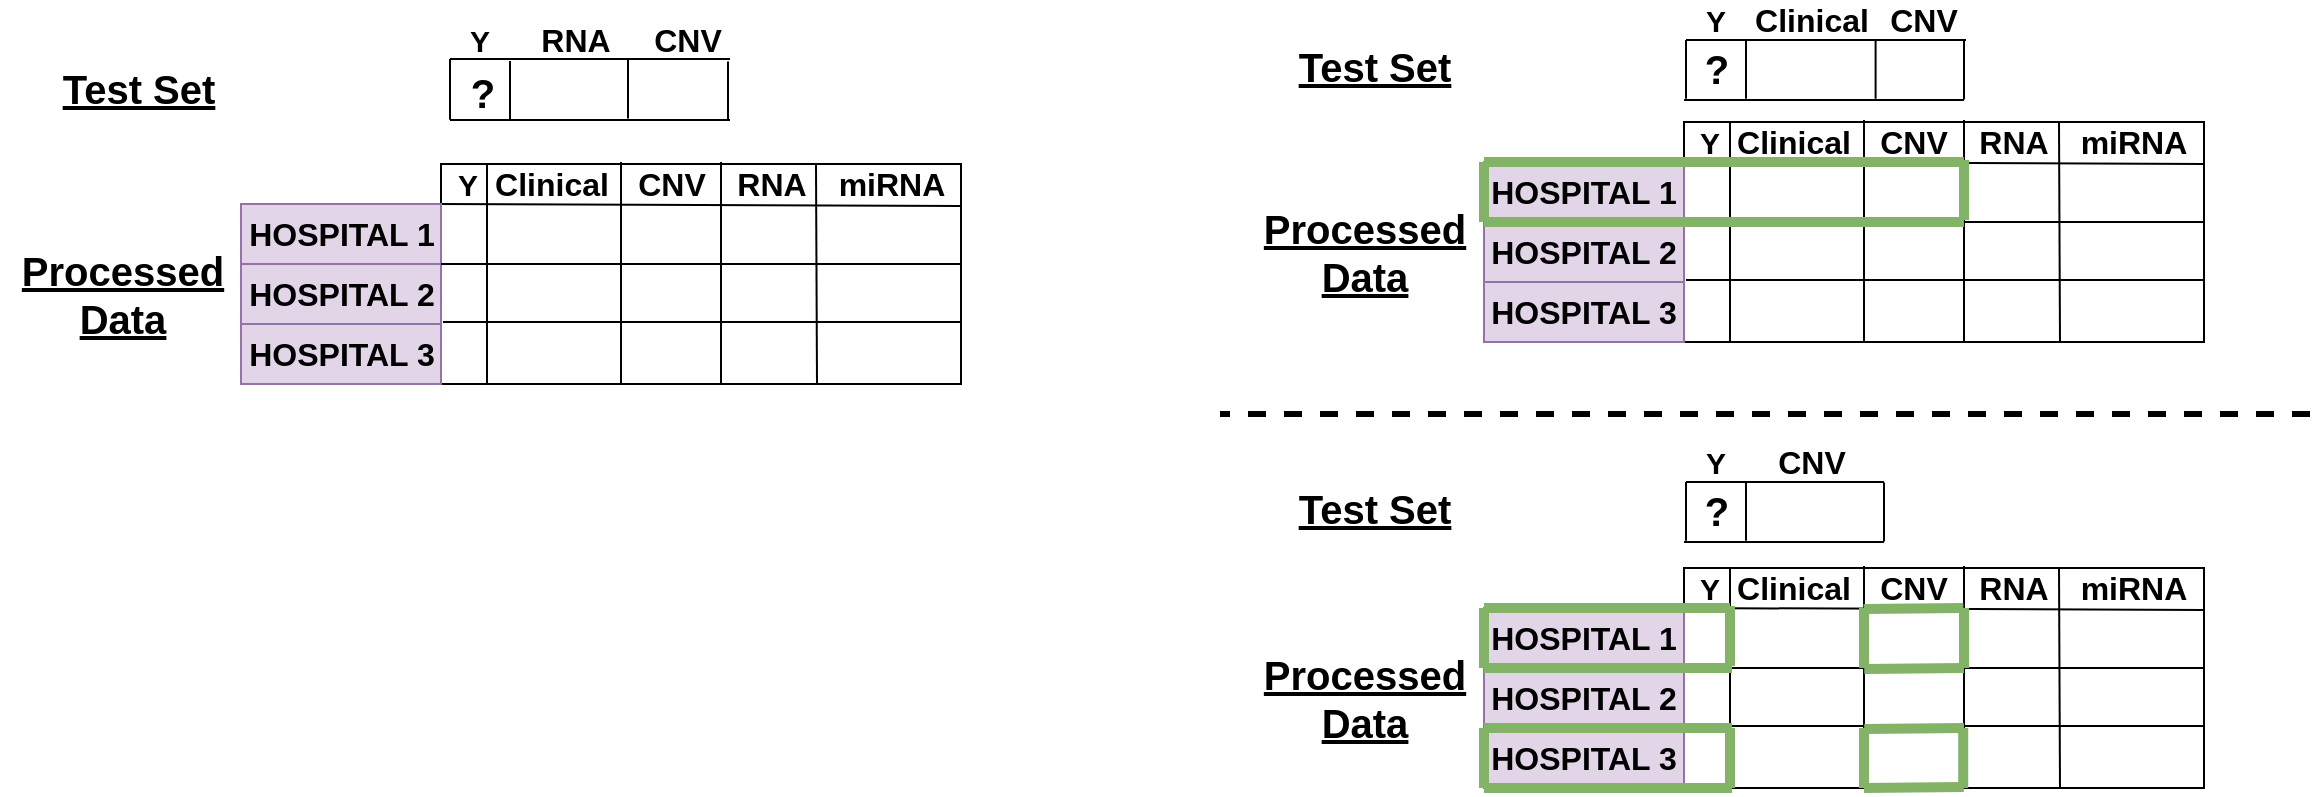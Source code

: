 <mxfile version="12.9.14" type="device"><diagram id="srIvmFoz9NXh2Hf5LhJt" name="Page-1"><mxGraphModel dx="2460" dy="1162" grid="0" gridSize="10" guides="1" tooltips="1" connect="1" arrows="1" fold="1" page="0" pageScale="1" pageWidth="827" pageHeight="1169" math="0" shadow="0"><root><mxCell id="0"/><mxCell id="1" parent="0"/><mxCell id="NWik_2f0uQdhTor8QOBS-2" value="&lt;font&gt;&lt;font style=&quot;font-size: 20px&quot;&gt;&lt;b&gt;&lt;u&gt;Test Set&lt;/u&gt;&lt;/b&gt;&lt;/font&gt;&lt;br&gt;&lt;/font&gt;" style="text;html=1;align=center;verticalAlign=middle;resizable=0;points=[];autosize=1;" parent="1" vertex="1"><mxGeometry x="340" y="383" width="90" height="20" as="geometry"/></mxCell><mxCell id="NWik_2f0uQdhTor8QOBS-4" value="&lt;font style=&quot;font-size: 15px&quot;&gt;&lt;b&gt;Y&lt;/b&gt;&lt;/font&gt;" style="text;html=1;strokeColor=none;fillColor=none;align=center;verticalAlign=middle;whiteSpace=wrap;rounded=0;" parent="1" vertex="1"><mxGeometry x="541" y="360" width="30" height="20" as="geometry"/></mxCell><mxCell id="NWik_2f0uQdhTor8QOBS-5" value="&lt;font style=&quot;font-size: 16px&quot;&gt;&lt;b&gt;Clinical&lt;/b&gt;&lt;/font&gt;" style="text;html=1;strokeColor=none;fillColor=none;align=center;verticalAlign=middle;whiteSpace=wrap;rounded=0;" parent="1" vertex="1"><mxGeometry x="579" y="360" width="50" height="20" as="geometry"/></mxCell><mxCell id="NWik_2f0uQdhTor8QOBS-6" value="&lt;font style=&quot;font-size: 16px&quot;&gt;&lt;b&gt;CNV&lt;/b&gt;&lt;/font&gt;" style="text;html=1;strokeColor=none;fillColor=none;align=center;verticalAlign=middle;whiteSpace=wrap;rounded=0;" parent="1" vertex="1"><mxGeometry x="635" y="360" width="50" height="20" as="geometry"/></mxCell><mxCell id="NWik_2f0uQdhTor8QOBS-16" value="" style="endArrow=none;html=1;entryX=0;entryY=1;entryDx=0;entryDy=0;" parent="1" target="NWik_2f0uQdhTor8QOBS-4" edge="1"><mxGeometry width="50" height="50" relative="1" as="geometry"><mxPoint x="541" y="409.4" as="sourcePoint"/><mxPoint x="531" y="469.4" as="targetPoint"/></mxGeometry></mxCell><mxCell id="NWik_2f0uQdhTor8QOBS-19" value="" style="endArrow=none;html=1;entryX=0.75;entryY=0;entryDx=0;entryDy=0;" parent="1" edge="1"><mxGeometry width="50" height="50" relative="1" as="geometry"><mxPoint x="571" y="409.4" as="sourcePoint"/><mxPoint x="571" y="380" as="targetPoint"/></mxGeometry></mxCell><mxCell id="NWik_2f0uQdhTor8QOBS-20" value="" style="endArrow=none;html=1;entryX=0.75;entryY=0;entryDx=0;entryDy=0;" parent="1" edge="1"><mxGeometry width="50" height="50" relative="1" as="geometry"><mxPoint x="635.8" y="409.4" as="sourcePoint"/><mxPoint x="635.8" y="380" as="targetPoint"/></mxGeometry></mxCell><mxCell id="NWik_2f0uQdhTor8QOBS-21" value="" style="endArrow=none;html=1;entryX=0.75;entryY=0;entryDx=0;entryDy=0;" parent="1" edge="1"><mxGeometry width="50" height="50" relative="1" as="geometry"><mxPoint x="680" y="409.7" as="sourcePoint"/><mxPoint x="680" y="380.3" as="targetPoint"/></mxGeometry></mxCell><mxCell id="NWik_2f0uQdhTor8QOBS-23" value="" style="endArrow=none;html=1;" parent="1" edge="1"><mxGeometry width="50" height="50" relative="1" as="geometry"><mxPoint x="541" y="380" as="sourcePoint"/><mxPoint x="681" y="380" as="targetPoint"/></mxGeometry></mxCell><mxCell id="NWik_2f0uQdhTor8QOBS-24" value="" style="endArrow=none;html=1;" parent="1" edge="1"><mxGeometry width="50" height="50" relative="1" as="geometry"><mxPoint x="680" y="410" as="sourcePoint"/><mxPoint x="540" y="410" as="targetPoint"/></mxGeometry></mxCell><mxCell id="NWik_2f0uQdhTor8QOBS-25" value="&lt;font&gt;&lt;font style=&quot;font-size: 20px&quot;&gt;&lt;b&gt;&lt;u&gt;Processed &lt;br&gt;Data&lt;/u&gt;&lt;/b&gt;&lt;/font&gt;&lt;br&gt;&lt;/font&gt;" style="text;html=1;align=center;verticalAlign=middle;resizable=0;points=[];autosize=1;" parent="1" vertex="1"><mxGeometry x="320" y="466" width="120" height="40" as="geometry"/></mxCell><mxCell id="NWik_2f0uQdhTor8QOBS-38" value="" style="rounded=0;whiteSpace=wrap;html=1;" parent="1" vertex="1"><mxGeometry x="540" y="421" width="260" height="110" as="geometry"/></mxCell><mxCell id="NWik_2f0uQdhTor8QOBS-39" value="" style="endArrow=none;html=1;exitX=0;exitY=1;exitDx=0;exitDy=0;" parent="1" source="NWik_2f0uQdhTor8QOBS-40" edge="1"><mxGeometry width="50" height="50" relative="1" as="geometry"><mxPoint x="540" y="331" as="sourcePoint"/><mxPoint x="800" y="442" as="targetPoint"/></mxGeometry></mxCell><mxCell id="NWik_2f0uQdhTor8QOBS-40" value="&lt;font style=&quot;font-size: 15px&quot;&gt;&lt;b&gt;Y&lt;/b&gt;&lt;/font&gt;" style="text;html=1;strokeColor=none;fillColor=none;align=center;verticalAlign=middle;whiteSpace=wrap;rounded=0;" parent="1" vertex="1"><mxGeometry x="538" y="421" width="30" height="20" as="geometry"/></mxCell><mxCell id="NWik_2f0uQdhTor8QOBS-41" value="&lt;font style=&quot;font-size: 16px&quot;&gt;&lt;b&gt;Clinical&lt;/b&gt;&lt;/font&gt;" style="text;html=1;strokeColor=none;fillColor=none;align=center;verticalAlign=middle;whiteSpace=wrap;rounded=0;" parent="1" vertex="1"><mxGeometry x="570" y="421" width="50" height="20" as="geometry"/></mxCell><mxCell id="NWik_2f0uQdhTor8QOBS-42" value="&lt;font style=&quot;font-size: 16px&quot;&gt;&lt;b&gt;CNV&lt;/b&gt;&lt;/font&gt;" style="text;html=1;strokeColor=none;fillColor=none;align=center;verticalAlign=middle;whiteSpace=wrap;rounded=0;" parent="1" vertex="1"><mxGeometry x="630" y="421" width="50" height="20" as="geometry"/></mxCell><mxCell id="NWik_2f0uQdhTor8QOBS-43" value="&lt;font style=&quot;font-size: 16px&quot;&gt;&lt;b&gt;miRNA&lt;/b&gt;&lt;/font&gt;" style="text;html=1;strokeColor=none;fillColor=none;align=center;verticalAlign=middle;whiteSpace=wrap;rounded=0;" parent="1" vertex="1"><mxGeometry x="740" y="421" width="50" height="20" as="geometry"/></mxCell><mxCell id="NWik_2f0uQdhTor8QOBS-44" value="&lt;font style=&quot;font-size: 16px&quot;&gt;&lt;b&gt;RNA&lt;/b&gt;&lt;/font&gt;" style="text;html=1;strokeColor=none;fillColor=none;align=center;verticalAlign=middle;whiteSpace=wrap;rounded=0;" parent="1" vertex="1"><mxGeometry x="680" y="421" width="50" height="20" as="geometry"/></mxCell><mxCell id="NWik_2f0uQdhTor8QOBS-45" value="" style="endArrow=none;html=1;" parent="1" edge="1"><mxGeometry width="50" height="50" relative="1" as="geometry"><mxPoint x="563" y="531" as="sourcePoint"/><mxPoint x="563" y="421" as="targetPoint"/></mxGeometry></mxCell><mxCell id="NWik_2f0uQdhTor8QOBS-46" value="" style="endArrow=none;html=1;entryX=0.75;entryY=0;entryDx=0;entryDy=0;" parent="1" edge="1"><mxGeometry width="50" height="50" relative="1" as="geometry"><mxPoint x="630" y="531" as="sourcePoint"/><mxPoint x="630" y="420" as="targetPoint"/></mxGeometry></mxCell><mxCell id="NWik_2f0uQdhTor8QOBS-47" value="" style="endArrow=none;html=1;entryX=0.75;entryY=0;entryDx=0;entryDy=0;" parent="1" edge="1"><mxGeometry width="50" height="50" relative="1" as="geometry"><mxPoint x="680" y="531" as="sourcePoint"/><mxPoint x="680" y="420" as="targetPoint"/></mxGeometry></mxCell><mxCell id="NWik_2f0uQdhTor8QOBS-48" value="" style="endArrow=none;html=1;entryX=0.75;entryY=0;entryDx=0;entryDy=0;" parent="1" edge="1"><mxGeometry width="50" height="50" relative="1" as="geometry"><mxPoint x="728" y="531" as="sourcePoint"/><mxPoint x="727.5" y="421" as="targetPoint"/></mxGeometry></mxCell><mxCell id="NWik_2f0uQdhTor8QOBS-49" value="&lt;font size=&quot;1&quot;&gt;&lt;b style=&quot;font-size: 16px&quot;&gt;HOSPITAL 1&lt;/b&gt;&lt;/font&gt;" style="text;html=1;strokeColor=#9673a6;fillColor=#e1d5e7;align=center;verticalAlign=middle;whiteSpace=wrap;rounded=0;" parent="1" vertex="1"><mxGeometry x="440" y="441" width="100" height="30" as="geometry"/></mxCell><mxCell id="NWik_2f0uQdhTor8QOBS-50" value="&lt;font size=&quot;1&quot;&gt;&lt;b style=&quot;font-size: 16px&quot;&gt;HOSPITAL 2&lt;/b&gt;&lt;/font&gt;" style="text;html=1;strokeColor=#9673a6;fillColor=#e1d5e7;align=center;verticalAlign=middle;whiteSpace=wrap;rounded=0;" parent="1" vertex="1"><mxGeometry x="440" y="471" width="100" height="30" as="geometry"/></mxCell><mxCell id="NWik_2f0uQdhTor8QOBS-51" value="&lt;font size=&quot;1&quot;&gt;&lt;b style=&quot;font-size: 16px&quot;&gt;HOSPITAL 3&lt;/b&gt;&lt;/font&gt;" style="text;html=1;strokeColor=#9673a6;fillColor=#e1d5e7;align=center;verticalAlign=middle;whiteSpace=wrap;rounded=0;" parent="1" vertex="1"><mxGeometry x="440" y="501" width="100" height="30" as="geometry"/></mxCell><mxCell id="NWik_2f0uQdhTor8QOBS-52" value="" style="endArrow=none;html=1;entryX=1;entryY=0;entryDx=0;entryDy=0;" parent="1" target="NWik_2f0uQdhTor8QOBS-50" edge="1"><mxGeometry width="50" height="50" relative="1" as="geometry"><mxPoint x="800" y="471" as="sourcePoint"/><mxPoint x="590" y="281" as="targetPoint"/></mxGeometry></mxCell><mxCell id="NWik_2f0uQdhTor8QOBS-53" value="" style="endArrow=none;html=1;entryX=1;entryY=0;entryDx=0;entryDy=0;" parent="1" edge="1"><mxGeometry width="50" height="50" relative="1" as="geometry"><mxPoint x="800" y="500" as="sourcePoint"/><mxPoint x="541" y="500" as="targetPoint"/></mxGeometry></mxCell><mxCell id="NWik_2f0uQdhTor8QOBS-81" value="" style="endArrow=none;html=1;strokeWidth=5;fillColor=#d5e8d4;strokeColor=#82b366;exitX=0;exitY=1;exitDx=0;exitDy=0;" parent="1" source="NWik_2f0uQdhTor8QOBS-49" edge="1"><mxGeometry width="50" height="50" relative="1" as="geometry"><mxPoint x="488" y="370" as="sourcePoint"/><mxPoint x="680" y="471" as="targetPoint"/></mxGeometry></mxCell><mxCell id="NWik_2f0uQdhTor8QOBS-82" value="" style="endArrow=none;html=1;strokeWidth=5;fillColor=#d5e8d4;strokeColor=#82b366;exitX=0;exitY=1;exitDx=0;exitDy=0;" parent="1" edge="1"><mxGeometry width="50" height="50" relative="1" as="geometry"><mxPoint x="440" y="441" as="sourcePoint"/><mxPoint x="680" y="441" as="targetPoint"/></mxGeometry></mxCell><mxCell id="NWik_2f0uQdhTor8QOBS-83" value="" style="endArrow=none;html=1;strokeWidth=5;fillColor=#d5e8d4;strokeColor=#82b366;" parent="1" edge="1"><mxGeometry width="50" height="50" relative="1" as="geometry"><mxPoint x="680" y="470" as="sourcePoint"/><mxPoint x="680" y="440" as="targetPoint"/></mxGeometry></mxCell><mxCell id="NWik_2f0uQdhTor8QOBS-84" value="" style="endArrow=none;html=1;strokeWidth=5;fillColor=#d5e8d4;strokeColor=#82b366;" parent="1" edge="1"><mxGeometry width="50" height="50" relative="1" as="geometry"><mxPoint x="440" y="471" as="sourcePoint"/><mxPoint x="440" y="441" as="targetPoint"/></mxGeometry></mxCell><mxCell id="NWik_2f0uQdhTor8QOBS-90" value="&lt;font&gt;&lt;font style=&quot;font-size: 20px&quot;&gt;&lt;b&gt;&lt;u&gt;Test Set&lt;/u&gt;&lt;/b&gt;&lt;/font&gt;&lt;br&gt;&lt;/font&gt;" style="text;html=1;align=center;verticalAlign=middle;resizable=0;points=[];autosize=1;" parent="1" vertex="1"><mxGeometry x="340" y="604" width="90" height="20" as="geometry"/></mxCell><mxCell id="NWik_2f0uQdhTor8QOBS-91" value="&lt;font style=&quot;font-size: 15px&quot;&gt;&lt;b&gt;Y&lt;/b&gt;&lt;/font&gt;" style="text;html=1;strokeColor=none;fillColor=none;align=center;verticalAlign=middle;whiteSpace=wrap;rounded=0;" parent="1" vertex="1"><mxGeometry x="541" y="581" width="30" height="20" as="geometry"/></mxCell><mxCell id="NWik_2f0uQdhTor8QOBS-92" value="&lt;font style=&quot;font-size: 16px&quot;&gt;&lt;b&gt;CNV&lt;/b&gt;&lt;/font&gt;" style="text;html=1;strokeColor=none;fillColor=none;align=center;verticalAlign=middle;whiteSpace=wrap;rounded=0;" parent="1" vertex="1"><mxGeometry x="579" y="581" width="50" height="20" as="geometry"/></mxCell><mxCell id="NWik_2f0uQdhTor8QOBS-97" value="" style="endArrow=none;html=1;entryX=0;entryY=1;entryDx=0;entryDy=0;" parent="1" target="NWik_2f0uQdhTor8QOBS-91" edge="1"><mxGeometry width="50" height="50" relative="1" as="geometry"><mxPoint x="541" y="630.4" as="sourcePoint"/><mxPoint x="531" y="690.4" as="targetPoint"/></mxGeometry></mxCell><mxCell id="NWik_2f0uQdhTor8QOBS-98" value="" style="endArrow=none;html=1;entryX=0.75;entryY=0;entryDx=0;entryDy=0;" parent="1" edge="1"><mxGeometry width="50" height="50" relative="1" as="geometry"><mxPoint x="571" y="630.4" as="sourcePoint"/><mxPoint x="571" y="601" as="targetPoint"/></mxGeometry></mxCell><mxCell id="NWik_2f0uQdhTor8QOBS-99" value="" style="endArrow=none;html=1;entryX=0.75;entryY=0;entryDx=0;entryDy=0;" parent="1" edge="1"><mxGeometry width="50" height="50" relative="1" as="geometry"><mxPoint x="640" y="630.7" as="sourcePoint"/><mxPoint x="640" y="601.3" as="targetPoint"/></mxGeometry></mxCell><mxCell id="NWik_2f0uQdhTor8QOBS-101" value="" style="endArrow=none;html=1;" parent="1" edge="1"><mxGeometry width="50" height="50" relative="1" as="geometry"><mxPoint x="541" y="601" as="sourcePoint"/><mxPoint x="640" y="601" as="targetPoint"/></mxGeometry></mxCell><mxCell id="NWik_2f0uQdhTor8QOBS-102" value="" style="endArrow=none;html=1;" parent="1" edge="1"><mxGeometry width="50" height="50" relative="1" as="geometry"><mxPoint x="640" y="631" as="sourcePoint"/><mxPoint x="540" y="631" as="targetPoint"/></mxGeometry></mxCell><mxCell id="NWik_2f0uQdhTor8QOBS-151" value="" style="endArrow=none;dashed=1;html=1;strokeWidth=3;" parent="1" edge="1"><mxGeometry width="50" height="50" relative="1" as="geometry"><mxPoint x="853" y="567" as="sourcePoint"/><mxPoint x="308" y="567" as="targetPoint"/></mxGeometry></mxCell><mxCell id="ECbA5Op7AEyrrVkwcfJ3-1" value="&lt;font&gt;&lt;font style=&quot;font-size: 20px&quot;&gt;&lt;b&gt;&lt;u&gt;Test Set&lt;/u&gt;&lt;/b&gt;&lt;/font&gt;&lt;br&gt;&lt;/font&gt;" style="text;html=1;align=center;verticalAlign=middle;resizable=0;points=[];autosize=1;" parent="1" vertex="1"><mxGeometry x="-278" y="393.5" width="90" height="20" as="geometry"/></mxCell><mxCell id="ECbA5Op7AEyrrVkwcfJ3-8" value="" style="endArrow=none;html=1;entryX=0;entryY=1;entryDx=0;entryDy=0;" parent="1" target="ECbA5Op7AEyrrVkwcfJ3-2" edge="1"><mxGeometry width="50" height="50" relative="1" as="geometry"><mxPoint x="-77" y="419.9" as="sourcePoint"/><mxPoint x="-87" y="479.9" as="targetPoint"/></mxGeometry></mxCell><mxCell id="ECbA5Op7AEyrrVkwcfJ3-9" value="" style="endArrow=none;html=1;entryX=0.75;entryY=0;entryDx=0;entryDy=0;" parent="1" edge="1"><mxGeometry width="50" height="50" relative="1" as="geometry"><mxPoint x="-47" y="419.9" as="sourcePoint"/><mxPoint x="-47" y="390.5" as="targetPoint"/></mxGeometry></mxCell><mxCell id="ECbA5Op7AEyrrVkwcfJ3-10" value="" style="endArrow=none;html=1;entryX=0.75;entryY=0;entryDx=0;entryDy=0;" parent="1" edge="1"><mxGeometry width="50" height="50" relative="1" as="geometry"><mxPoint x="12.0" y="419.2" as="sourcePoint"/><mxPoint x="12.0" y="389.8" as="targetPoint"/></mxGeometry></mxCell><mxCell id="ECbA5Op7AEyrrVkwcfJ3-11" value="" style="endArrow=none;html=1;entryX=0.75;entryY=0;entryDx=0;entryDy=0;" parent="1" edge="1"><mxGeometry width="50" height="50" relative="1" as="geometry"><mxPoint x="62" y="420.2" as="sourcePoint"/><mxPoint x="62" y="390.8" as="targetPoint"/></mxGeometry></mxCell><mxCell id="VRnC00ycPJan9GJhUbna-1" value="" style="shape=image;html=1;verticalAlign=top;verticalLabelPosition=bottom;labelBackgroundColor=#ffffff;imageAspect=0;aspect=fixed;image=https://cdn3.iconfinder.com/data/icons/flat-actions-icons-9/512/Tick_Mark-128.png" vertex="1" parent="1"><mxGeometry x="540" y="444" width="22" height="22" as="geometry"/></mxCell><mxCell id="VRnC00ycPJan9GJhUbna-2" value="" style="shape=image;html=1;verticalAlign=top;verticalLabelPosition=bottom;labelBackgroundColor=#ffffff;imageAspect=0;aspect=fixed;image=https://cdn3.iconfinder.com/data/icons/flat-actions-icons-9/512/Tick_Mark-128.png" vertex="1" parent="1"><mxGeometry x="540" y="475" width="22" height="22" as="geometry"/></mxCell><mxCell id="VRnC00ycPJan9GJhUbna-3" value="" style="shape=image;html=1;verticalAlign=top;verticalLabelPosition=bottom;labelBackgroundColor=#ffffff;imageAspect=0;aspect=fixed;image=https://cdn3.iconfinder.com/data/icons/flat-actions-icons-9/512/Tick_Mark-128.png" vertex="1" parent="1"><mxGeometry x="541" y="505" width="22" height="22" as="geometry"/></mxCell><mxCell id="VRnC00ycPJan9GJhUbna-4" value="" style="shape=image;html=1;verticalAlign=top;verticalLabelPosition=bottom;labelBackgroundColor=#ffffff;imageAspect=0;aspect=fixed;image=https://cdn3.iconfinder.com/data/icons/flat-actions-icons-9/512/Tick_Mark-128.png" vertex="1" parent="1"><mxGeometry x="586" y="444" width="22" height="22" as="geometry"/></mxCell><mxCell id="VRnC00ycPJan9GJhUbna-5" value="" style="shape=image;html=1;verticalAlign=top;verticalLabelPosition=bottom;labelBackgroundColor=#ffffff;imageAspect=0;aspect=fixed;image=https://cdn3.iconfinder.com/data/icons/flat-actions-icons-9/512/Tick_Mark-128.png" vertex="1" parent="1"><mxGeometry x="584" y="475.5" width="22" height="22" as="geometry"/></mxCell><mxCell id="VRnC00ycPJan9GJhUbna-6" value="" style="shape=image;html=1;verticalAlign=top;verticalLabelPosition=bottom;labelBackgroundColor=#ffffff;imageAspect=0;aspect=fixed;image=https://cdn3.iconfinder.com/data/icons/flat-actions-icons-9/512/Tick_Mark-128.png" vertex="1" parent="1"><mxGeometry x="694" y="475" width="22" height="22" as="geometry"/></mxCell><mxCell id="VRnC00ycPJan9GJhUbna-7" value="" style="shape=image;html=1;verticalAlign=top;verticalLabelPosition=bottom;labelBackgroundColor=#ffffff;imageAspect=0;aspect=fixed;image=https://cdn3.iconfinder.com/data/icons/flat-actions-icons-9/512/Tick_Mark-128.png" vertex="1" parent="1"><mxGeometry x="644" y="505" width="22" height="22" as="geometry"/></mxCell><mxCell id="VRnC00ycPJan9GJhUbna-8" value="" style="shape=image;html=1;verticalAlign=top;verticalLabelPosition=bottom;labelBackgroundColor=#ffffff;imageAspect=0;aspect=fixed;image=https://cdn3.iconfinder.com/data/icons/flat-actions-icons-9/512/Tick_Mark-128.png" vertex="1" parent="1"><mxGeometry x="754" y="503" width="22" height="22" as="geometry"/></mxCell><mxCell id="VRnC00ycPJan9GJhUbna-10" value="" style="shape=image;html=1;verticalAlign=top;verticalLabelPosition=bottom;labelBackgroundColor=#ffffff;imageAspect=0;aspect=fixed;image=https://cdn4.iconfinder.com/data/icons/icocentre-free-icons/114/f-cross_256-128.png" vertex="1" parent="1"><mxGeometry x="584" y="503" width="21.5" height="21.5" as="geometry"/></mxCell><mxCell id="VRnC00ycPJan9GJhUbna-11" value="" style="shape=image;html=1;verticalAlign=top;verticalLabelPosition=bottom;labelBackgroundColor=#ffffff;imageAspect=0;aspect=fixed;image=https://cdn4.iconfinder.com/data/icons/icocentre-free-icons/114/f-cross_256-128.png" vertex="1" parent="1"><mxGeometry x="692.5" y="444.25" width="21.5" height="21.5" as="geometry"/></mxCell><mxCell id="VRnC00ycPJan9GJhUbna-12" value="" style="shape=image;html=1;verticalAlign=top;verticalLabelPosition=bottom;labelBackgroundColor=#ffffff;imageAspect=0;aspect=fixed;image=https://cdn4.iconfinder.com/data/icons/icocentre-free-icons/114/f-cross_256-128.png" vertex="1" parent="1"><mxGeometry x="750.5" y="445.25" width="21.5" height="21.5" as="geometry"/></mxCell><mxCell id="VRnC00ycPJan9GJhUbna-13" value="" style="shape=image;html=1;verticalAlign=top;verticalLabelPosition=bottom;labelBackgroundColor=#ffffff;imageAspect=0;aspect=fixed;image=https://cdn4.iconfinder.com/data/icons/icocentre-free-icons/114/f-cross_256-128.png" vertex="1" parent="1"><mxGeometry x="644" y="475.25" width="21.5" height="21.5" as="geometry"/></mxCell><mxCell id="VRnC00ycPJan9GJhUbna-14" value="" style="shape=image;html=1;verticalAlign=top;verticalLabelPosition=bottom;labelBackgroundColor=#ffffff;imageAspect=0;aspect=fixed;image=https://cdn4.iconfinder.com/data/icons/icocentre-free-icons/114/f-cross_256-128.png" vertex="1" parent="1"><mxGeometry x="750.5" y="473.5" width="21.5" height="21.5" as="geometry"/></mxCell><mxCell id="VRnC00ycPJan9GJhUbna-15" value="" style="shape=image;html=1;verticalAlign=top;verticalLabelPosition=bottom;labelBackgroundColor=#ffffff;imageAspect=0;aspect=fixed;image=https://cdn4.iconfinder.com/data/icons/icocentre-free-icons/114/f-cross_256-128.png" vertex="1" parent="1"><mxGeometry x="694.5" y="503.5" width="21.5" height="21.5" as="geometry"/></mxCell><mxCell id="VRnC00ycPJan9GJhUbna-16" value="&lt;font&gt;&lt;font style=&quot;font-size: 20px&quot;&gt;&lt;b&gt;&lt;u&gt;Processed &lt;br&gt;Data&lt;/u&gt;&lt;/b&gt;&lt;/font&gt;&lt;br&gt;&lt;/font&gt;" style="text;html=1;align=center;verticalAlign=middle;resizable=0;points=[];autosize=1;" vertex="1" parent="1"><mxGeometry x="-301.5" y="487" width="120" height="40" as="geometry"/></mxCell><mxCell id="VRnC00ycPJan9GJhUbna-17" value="" style="rounded=0;whiteSpace=wrap;html=1;" vertex="1" parent="1"><mxGeometry x="-81.5" y="442" width="260" height="110" as="geometry"/></mxCell><mxCell id="VRnC00ycPJan9GJhUbna-18" value="" style="endArrow=none;html=1;exitX=0;exitY=1;exitDx=0;exitDy=0;" edge="1" parent="1" source="VRnC00ycPJan9GJhUbna-19"><mxGeometry width="50" height="50" relative="1" as="geometry"><mxPoint x="-81.5" y="352" as="sourcePoint"/><mxPoint x="178.5" y="463" as="targetPoint"/></mxGeometry></mxCell><mxCell id="VRnC00ycPJan9GJhUbna-19" value="&lt;font style=&quot;font-size: 15px&quot;&gt;&lt;b&gt;Y&lt;/b&gt;&lt;/font&gt;" style="text;html=1;strokeColor=none;fillColor=none;align=center;verticalAlign=middle;whiteSpace=wrap;rounded=0;" vertex="1" parent="1"><mxGeometry x="-83.5" y="442" width="30" height="20" as="geometry"/></mxCell><mxCell id="VRnC00ycPJan9GJhUbna-20" value="&lt;font style=&quot;font-size: 16px&quot;&gt;&lt;b&gt;Clinical&lt;/b&gt;&lt;/font&gt;" style="text;html=1;strokeColor=none;fillColor=none;align=center;verticalAlign=middle;whiteSpace=wrap;rounded=0;" vertex="1" parent="1"><mxGeometry x="-51.5" y="442" width="50" height="20" as="geometry"/></mxCell><mxCell id="VRnC00ycPJan9GJhUbna-21" value="&lt;font style=&quot;font-size: 16px&quot;&gt;&lt;b&gt;CNV&lt;/b&gt;&lt;/font&gt;" style="text;html=1;strokeColor=none;fillColor=none;align=center;verticalAlign=middle;whiteSpace=wrap;rounded=0;" vertex="1" parent="1"><mxGeometry x="8.5" y="442" width="50" height="20" as="geometry"/></mxCell><mxCell id="VRnC00ycPJan9GJhUbna-22" value="&lt;font style=&quot;font-size: 16px&quot;&gt;&lt;b&gt;miRNA&lt;/b&gt;&lt;/font&gt;" style="text;html=1;strokeColor=none;fillColor=none;align=center;verticalAlign=middle;whiteSpace=wrap;rounded=0;" vertex="1" parent="1"><mxGeometry x="118.5" y="442" width="50" height="20" as="geometry"/></mxCell><mxCell id="VRnC00ycPJan9GJhUbna-23" value="&lt;font style=&quot;font-size: 16px&quot;&gt;&lt;b&gt;RNA&lt;/b&gt;&lt;/font&gt;" style="text;html=1;strokeColor=none;fillColor=none;align=center;verticalAlign=middle;whiteSpace=wrap;rounded=0;" vertex="1" parent="1"><mxGeometry x="58.5" y="442" width="50" height="20" as="geometry"/></mxCell><mxCell id="VRnC00ycPJan9GJhUbna-24" value="" style="endArrow=none;html=1;" edge="1" parent="1"><mxGeometry width="50" height="50" relative="1" as="geometry"><mxPoint x="-58.5" y="552" as="sourcePoint"/><mxPoint x="-58.5" y="442" as="targetPoint"/></mxGeometry></mxCell><mxCell id="VRnC00ycPJan9GJhUbna-25" value="" style="endArrow=none;html=1;entryX=0.75;entryY=0;entryDx=0;entryDy=0;" edge="1" parent="1"><mxGeometry width="50" height="50" relative="1" as="geometry"><mxPoint x="8.5" y="552" as="sourcePoint"/><mxPoint x="8.5" y="441" as="targetPoint"/></mxGeometry></mxCell><mxCell id="VRnC00ycPJan9GJhUbna-26" value="" style="endArrow=none;html=1;entryX=0.75;entryY=0;entryDx=0;entryDy=0;" edge="1" parent="1"><mxGeometry width="50" height="50" relative="1" as="geometry"><mxPoint x="58.5" y="552" as="sourcePoint"/><mxPoint x="58.5" y="441" as="targetPoint"/></mxGeometry></mxCell><mxCell id="VRnC00ycPJan9GJhUbna-27" value="" style="endArrow=none;html=1;entryX=0.75;entryY=0;entryDx=0;entryDy=0;" edge="1" parent="1"><mxGeometry width="50" height="50" relative="1" as="geometry"><mxPoint x="106.5" y="552" as="sourcePoint"/><mxPoint x="106" y="442" as="targetPoint"/></mxGeometry></mxCell><mxCell id="VRnC00ycPJan9GJhUbna-28" value="&lt;font size=&quot;1&quot;&gt;&lt;b style=&quot;font-size: 16px&quot;&gt;HOSPITAL 1&lt;/b&gt;&lt;/font&gt;" style="text;html=1;strokeColor=#9673a6;fillColor=#e1d5e7;align=center;verticalAlign=middle;whiteSpace=wrap;rounded=0;" vertex="1" parent="1"><mxGeometry x="-181.5" y="462" width="100" height="30" as="geometry"/></mxCell><mxCell id="VRnC00ycPJan9GJhUbna-29" value="&lt;font size=&quot;1&quot;&gt;&lt;b style=&quot;font-size: 16px&quot;&gt;HOSPITAL 2&lt;/b&gt;&lt;/font&gt;" style="text;html=1;strokeColor=#9673a6;fillColor=#e1d5e7;align=center;verticalAlign=middle;whiteSpace=wrap;rounded=0;" vertex="1" parent="1"><mxGeometry x="-181.5" y="492" width="100" height="30" as="geometry"/></mxCell><mxCell id="VRnC00ycPJan9GJhUbna-30" value="&lt;font size=&quot;1&quot;&gt;&lt;b style=&quot;font-size: 16px&quot;&gt;HOSPITAL 3&lt;/b&gt;&lt;/font&gt;" style="text;html=1;strokeColor=#9673a6;fillColor=#e1d5e7;align=center;verticalAlign=middle;whiteSpace=wrap;rounded=0;" vertex="1" parent="1"><mxGeometry x="-181.5" y="522" width="100" height="30" as="geometry"/></mxCell><mxCell id="VRnC00ycPJan9GJhUbna-31" value="" style="endArrow=none;html=1;entryX=1;entryY=0;entryDx=0;entryDy=0;" edge="1" parent="1" target="VRnC00ycPJan9GJhUbna-29"><mxGeometry width="50" height="50" relative="1" as="geometry"><mxPoint x="178.5" y="492" as="sourcePoint"/><mxPoint x="-31.5" y="302" as="targetPoint"/></mxGeometry></mxCell><mxCell id="VRnC00ycPJan9GJhUbna-32" value="" style="endArrow=none;html=1;entryX=1;entryY=0;entryDx=0;entryDy=0;" edge="1" parent="1"><mxGeometry width="50" height="50" relative="1" as="geometry"><mxPoint x="178.5" y="521" as="sourcePoint"/><mxPoint x="-80.5" y="521" as="targetPoint"/></mxGeometry></mxCell><mxCell id="VRnC00ycPJan9GJhUbna-37" value="" style="shape=image;html=1;verticalAlign=top;verticalLabelPosition=bottom;labelBackgroundColor=#ffffff;imageAspect=0;aspect=fixed;image=https://cdn3.iconfinder.com/data/icons/flat-actions-icons-9/512/Tick_Mark-128.png" vertex="1" parent="1"><mxGeometry x="-81.5" y="465" width="22" height="22" as="geometry"/></mxCell><mxCell id="VRnC00ycPJan9GJhUbna-38" value="" style="shape=image;html=1;verticalAlign=top;verticalLabelPosition=bottom;labelBackgroundColor=#ffffff;imageAspect=0;aspect=fixed;image=https://cdn3.iconfinder.com/data/icons/flat-actions-icons-9/512/Tick_Mark-128.png" vertex="1" parent="1"><mxGeometry x="-81.5" y="496" width="22" height="22" as="geometry"/></mxCell><mxCell id="VRnC00ycPJan9GJhUbna-39" value="" style="shape=image;html=1;verticalAlign=top;verticalLabelPosition=bottom;labelBackgroundColor=#ffffff;imageAspect=0;aspect=fixed;image=https://cdn3.iconfinder.com/data/icons/flat-actions-icons-9/512/Tick_Mark-128.png" vertex="1" parent="1"><mxGeometry x="-80.5" y="526" width="22" height="22" as="geometry"/></mxCell><mxCell id="VRnC00ycPJan9GJhUbna-40" value="" style="shape=image;html=1;verticalAlign=top;verticalLabelPosition=bottom;labelBackgroundColor=#ffffff;imageAspect=0;aspect=fixed;image=https://cdn3.iconfinder.com/data/icons/flat-actions-icons-9/512/Tick_Mark-128.png" vertex="1" parent="1"><mxGeometry x="-35.5" y="465" width="22" height="22" as="geometry"/></mxCell><mxCell id="VRnC00ycPJan9GJhUbna-41" value="" style="shape=image;html=1;verticalAlign=top;verticalLabelPosition=bottom;labelBackgroundColor=#ffffff;imageAspect=0;aspect=fixed;image=https://cdn3.iconfinder.com/data/icons/flat-actions-icons-9/512/Tick_Mark-128.png" vertex="1" parent="1"><mxGeometry x="-37.5" y="496.5" width="22" height="22" as="geometry"/></mxCell><mxCell id="VRnC00ycPJan9GJhUbna-42" value="" style="shape=image;html=1;verticalAlign=top;verticalLabelPosition=bottom;labelBackgroundColor=#ffffff;imageAspect=0;aspect=fixed;image=https://cdn3.iconfinder.com/data/icons/flat-actions-icons-9/512/Tick_Mark-128.png" vertex="1" parent="1"><mxGeometry x="72.5" y="496" width="22" height="22" as="geometry"/></mxCell><mxCell id="VRnC00ycPJan9GJhUbna-43" value="" style="shape=image;html=1;verticalAlign=top;verticalLabelPosition=bottom;labelBackgroundColor=#ffffff;imageAspect=0;aspect=fixed;image=https://cdn3.iconfinder.com/data/icons/flat-actions-icons-9/512/Tick_Mark-128.png" vertex="1" parent="1"><mxGeometry x="22.5" y="526" width="22" height="22" as="geometry"/></mxCell><mxCell id="VRnC00ycPJan9GJhUbna-44" value="" style="shape=image;html=1;verticalAlign=top;verticalLabelPosition=bottom;labelBackgroundColor=#ffffff;imageAspect=0;aspect=fixed;image=https://cdn3.iconfinder.com/data/icons/flat-actions-icons-9/512/Tick_Mark-128.png" vertex="1" parent="1"><mxGeometry x="132.5" y="524" width="22" height="22" as="geometry"/></mxCell><mxCell id="VRnC00ycPJan9GJhUbna-46" value="" style="shape=image;html=1;verticalAlign=top;verticalLabelPosition=bottom;labelBackgroundColor=#ffffff;imageAspect=0;aspect=fixed;image=https://cdn4.iconfinder.com/data/icons/icocentre-free-icons/114/f-cross_256-128.png" vertex="1" parent="1"><mxGeometry x="-37.5" y="524" width="21.5" height="21.5" as="geometry"/></mxCell><mxCell id="VRnC00ycPJan9GJhUbna-47" value="" style="shape=image;html=1;verticalAlign=top;verticalLabelPosition=bottom;labelBackgroundColor=#ffffff;imageAspect=0;aspect=fixed;image=https://cdn4.iconfinder.com/data/icons/icocentre-free-icons/114/f-cross_256-128.png" vertex="1" parent="1"><mxGeometry x="71" y="465.25" width="21.5" height="21.5" as="geometry"/></mxCell><mxCell id="VRnC00ycPJan9GJhUbna-48" value="" style="shape=image;html=1;verticalAlign=top;verticalLabelPosition=bottom;labelBackgroundColor=#ffffff;imageAspect=0;aspect=fixed;image=https://cdn4.iconfinder.com/data/icons/icocentre-free-icons/114/f-cross_256-128.png" vertex="1" parent="1"><mxGeometry x="129" y="466.25" width="21.5" height="21.5" as="geometry"/></mxCell><mxCell id="VRnC00ycPJan9GJhUbna-49" value="" style="shape=image;html=1;verticalAlign=top;verticalLabelPosition=bottom;labelBackgroundColor=#ffffff;imageAspect=0;aspect=fixed;image=https://cdn4.iconfinder.com/data/icons/icocentre-free-icons/114/f-cross_256-128.png" vertex="1" parent="1"><mxGeometry x="22.5" y="496.25" width="21.5" height="21.5" as="geometry"/></mxCell><mxCell id="VRnC00ycPJan9GJhUbna-50" value="" style="shape=image;html=1;verticalAlign=top;verticalLabelPosition=bottom;labelBackgroundColor=#ffffff;imageAspect=0;aspect=fixed;image=https://cdn4.iconfinder.com/data/icons/icocentre-free-icons/114/f-cross_256-128.png" vertex="1" parent="1"><mxGeometry x="129" y="494.5" width="21.5" height="21.5" as="geometry"/></mxCell><mxCell id="VRnC00ycPJan9GJhUbna-51" value="" style="shape=image;html=1;verticalAlign=top;verticalLabelPosition=bottom;labelBackgroundColor=#ffffff;imageAspect=0;aspect=fixed;image=https://cdn4.iconfinder.com/data/icons/icocentre-free-icons/114/f-cross_256-128.png" vertex="1" parent="1"><mxGeometry x="73" y="524.5" width="21.5" height="21.5" as="geometry"/></mxCell><mxCell id="ECbA5Op7AEyrrVkwcfJ3-2" value="&lt;font style=&quot;font-size: 15px&quot;&gt;&lt;b&gt;Y&lt;/b&gt;&lt;/font&gt;" style="text;html=1;strokeColor=none;fillColor=none;align=center;verticalAlign=middle;whiteSpace=wrap;rounded=0;" parent="1" vertex="1"><mxGeometry x="-77" y="369.5" width="30" height="20" as="geometry"/></mxCell><mxCell id="ECbA5Op7AEyrrVkwcfJ3-3" value="&lt;font style=&quot;font-size: 16px&quot;&gt;&lt;b&gt;RNA&lt;/b&gt;&lt;/font&gt;" style="text;html=1;strokeColor=none;fillColor=none;align=center;verticalAlign=middle;whiteSpace=wrap;rounded=0;" parent="1" vertex="1"><mxGeometry x="-39" y="369.5" width="50" height="20" as="geometry"/></mxCell><mxCell id="ECbA5Op7AEyrrVkwcfJ3-4" value="&lt;font style=&quot;font-size: 16px&quot;&gt;&lt;b&gt;CNV&lt;/b&gt;&lt;/font&gt;" style="text;html=1;strokeColor=none;fillColor=none;align=center;verticalAlign=middle;whiteSpace=wrap;rounded=0;" parent="1" vertex="1"><mxGeometry x="17" y="369.5" width="50" height="20" as="geometry"/></mxCell><mxCell id="ECbA5Op7AEyrrVkwcfJ3-7" value="&lt;font size=&quot;1&quot;&gt;&lt;b style=&quot;font-size: 20px&quot;&gt;?&lt;/b&gt;&lt;/font&gt;" style="text;html=1;align=center;verticalAlign=middle;resizable=0;points=[];autosize=1;" parent="1" vertex="1"><mxGeometry x="-72" y="394.5" width="22" height="22" as="geometry"/></mxCell><mxCell id="ECbA5Op7AEyrrVkwcfJ3-12" value="" style="endArrow=none;html=1;" parent="1" edge="1"><mxGeometry width="50" height="50" relative="1" as="geometry"><mxPoint x="-77" y="389.5" as="sourcePoint"/><mxPoint x="63" y="389.5" as="targetPoint"/></mxGeometry></mxCell><mxCell id="VRnC00ycPJan9GJhUbna-52" value="" style="endArrow=none;html=1;" edge="1" parent="1"><mxGeometry width="50" height="50" relative="1" as="geometry"><mxPoint x="63" y="420" as="sourcePoint"/><mxPoint x="-77" y="420" as="targetPoint"/></mxGeometry></mxCell><mxCell id="VRnC00ycPJan9GJhUbna-53" value="&lt;font&gt;&lt;font style=&quot;font-size: 20px&quot;&gt;&lt;b&gt;&lt;u&gt;Processed &lt;br&gt;Data&lt;/u&gt;&lt;/b&gt;&lt;/font&gt;&lt;br&gt;&lt;/font&gt;" style="text;html=1;align=center;verticalAlign=middle;resizable=0;points=[];autosize=1;" vertex="1" parent="1"><mxGeometry x="320" y="689" width="120" height="40" as="geometry"/></mxCell><mxCell id="VRnC00ycPJan9GJhUbna-54" value="" style="rounded=0;whiteSpace=wrap;html=1;" vertex="1" parent="1"><mxGeometry x="540" y="644" width="260" height="110" as="geometry"/></mxCell><mxCell id="VRnC00ycPJan9GJhUbna-55" value="" style="endArrow=none;html=1;exitX=0;exitY=1;exitDx=0;exitDy=0;" edge="1" parent="1" source="VRnC00ycPJan9GJhUbna-56"><mxGeometry width="50" height="50" relative="1" as="geometry"><mxPoint x="540" y="554" as="sourcePoint"/><mxPoint x="800" y="665" as="targetPoint"/></mxGeometry></mxCell><mxCell id="VRnC00ycPJan9GJhUbna-56" value="&lt;font style=&quot;font-size: 15px&quot;&gt;&lt;b&gt;Y&lt;/b&gt;&lt;/font&gt;" style="text;html=1;strokeColor=none;fillColor=none;align=center;verticalAlign=middle;whiteSpace=wrap;rounded=0;" vertex="1" parent="1"><mxGeometry x="538" y="644" width="30" height="20" as="geometry"/></mxCell><mxCell id="VRnC00ycPJan9GJhUbna-57" value="&lt;font style=&quot;font-size: 16px&quot;&gt;&lt;b&gt;Clinical&lt;/b&gt;&lt;/font&gt;" style="text;html=1;strokeColor=none;fillColor=none;align=center;verticalAlign=middle;whiteSpace=wrap;rounded=0;" vertex="1" parent="1"><mxGeometry x="570" y="644" width="50" height="20" as="geometry"/></mxCell><mxCell id="VRnC00ycPJan9GJhUbna-58" value="&lt;font style=&quot;font-size: 16px&quot;&gt;&lt;b&gt;CNV&lt;/b&gt;&lt;/font&gt;" style="text;html=1;strokeColor=none;fillColor=none;align=center;verticalAlign=middle;whiteSpace=wrap;rounded=0;" vertex="1" parent="1"><mxGeometry x="630" y="644" width="50" height="20" as="geometry"/></mxCell><mxCell id="VRnC00ycPJan9GJhUbna-59" value="&lt;font style=&quot;font-size: 16px&quot;&gt;&lt;b&gt;miRNA&lt;/b&gt;&lt;/font&gt;" style="text;html=1;strokeColor=none;fillColor=none;align=center;verticalAlign=middle;whiteSpace=wrap;rounded=0;" vertex="1" parent="1"><mxGeometry x="740" y="644" width="50" height="20" as="geometry"/></mxCell><mxCell id="VRnC00ycPJan9GJhUbna-60" value="&lt;font style=&quot;font-size: 16px&quot;&gt;&lt;b&gt;RNA&lt;/b&gt;&lt;/font&gt;" style="text;html=1;strokeColor=none;fillColor=none;align=center;verticalAlign=middle;whiteSpace=wrap;rounded=0;" vertex="1" parent="1"><mxGeometry x="680" y="644" width="50" height="20" as="geometry"/></mxCell><mxCell id="VRnC00ycPJan9GJhUbna-61" value="" style="endArrow=none;html=1;" edge="1" parent="1"><mxGeometry width="50" height="50" relative="1" as="geometry"><mxPoint x="563" y="754" as="sourcePoint"/><mxPoint x="563" y="644" as="targetPoint"/></mxGeometry></mxCell><mxCell id="VRnC00ycPJan9GJhUbna-62" value="" style="endArrow=none;html=1;entryX=0.75;entryY=0;entryDx=0;entryDy=0;" edge="1" parent="1"><mxGeometry width="50" height="50" relative="1" as="geometry"><mxPoint x="630" y="754" as="sourcePoint"/><mxPoint x="630" y="643" as="targetPoint"/></mxGeometry></mxCell><mxCell id="VRnC00ycPJan9GJhUbna-63" value="" style="endArrow=none;html=1;entryX=0.75;entryY=0;entryDx=0;entryDy=0;" edge="1" parent="1"><mxGeometry width="50" height="50" relative="1" as="geometry"><mxPoint x="680" y="754" as="sourcePoint"/><mxPoint x="680" y="643" as="targetPoint"/></mxGeometry></mxCell><mxCell id="VRnC00ycPJan9GJhUbna-64" value="" style="endArrow=none;html=1;entryX=0.75;entryY=0;entryDx=0;entryDy=0;" edge="1" parent="1"><mxGeometry width="50" height="50" relative="1" as="geometry"><mxPoint x="728" y="754" as="sourcePoint"/><mxPoint x="727.5" y="644" as="targetPoint"/></mxGeometry></mxCell><mxCell id="VRnC00ycPJan9GJhUbna-65" value="&lt;font size=&quot;1&quot;&gt;&lt;b style=&quot;font-size: 16px&quot;&gt;HOSPITAL 1&lt;/b&gt;&lt;/font&gt;" style="text;html=1;strokeColor=#9673a6;fillColor=#e1d5e7;align=center;verticalAlign=middle;whiteSpace=wrap;rounded=0;" vertex="1" parent="1"><mxGeometry x="440" y="664" width="100" height="30" as="geometry"/></mxCell><mxCell id="VRnC00ycPJan9GJhUbna-66" value="&lt;font size=&quot;1&quot;&gt;&lt;b style=&quot;font-size: 16px&quot;&gt;HOSPITAL 2&lt;/b&gt;&lt;/font&gt;" style="text;html=1;strokeColor=#9673a6;fillColor=#e1d5e7;align=center;verticalAlign=middle;whiteSpace=wrap;rounded=0;" vertex="1" parent="1"><mxGeometry x="440" y="694" width="100" height="30" as="geometry"/></mxCell><mxCell id="VRnC00ycPJan9GJhUbna-67" value="&lt;font size=&quot;1&quot;&gt;&lt;b style=&quot;font-size: 16px&quot;&gt;HOSPITAL 3&lt;/b&gt;&lt;/font&gt;" style="text;html=1;strokeColor=#9673a6;fillColor=#e1d5e7;align=center;verticalAlign=middle;whiteSpace=wrap;rounded=0;" vertex="1" parent="1"><mxGeometry x="440" y="724" width="100" height="30" as="geometry"/></mxCell><mxCell id="VRnC00ycPJan9GJhUbna-68" value="" style="endArrow=none;html=1;entryX=1;entryY=0;entryDx=0;entryDy=0;" edge="1" parent="1" target="VRnC00ycPJan9GJhUbna-66"><mxGeometry width="50" height="50" relative="1" as="geometry"><mxPoint x="800" y="694" as="sourcePoint"/><mxPoint x="590" y="504" as="targetPoint"/></mxGeometry></mxCell><mxCell id="VRnC00ycPJan9GJhUbna-69" value="" style="endArrow=none;html=1;entryX=1;entryY=0;entryDx=0;entryDy=0;" edge="1" parent="1"><mxGeometry width="50" height="50" relative="1" as="geometry"><mxPoint x="800" y="723" as="sourcePoint"/><mxPoint x="541" y="723" as="targetPoint"/></mxGeometry></mxCell><mxCell id="VRnC00ycPJan9GJhUbna-70" value="" style="endArrow=none;html=1;strokeWidth=5;fillColor=#d5e8d4;strokeColor=#82b366;exitX=0;exitY=1;exitDx=0;exitDy=0;" edge="1" parent="1" source="VRnC00ycPJan9GJhUbna-65"><mxGeometry width="50" height="50" relative="1" as="geometry"><mxPoint x="488" y="593" as="sourcePoint"/><mxPoint x="564" y="694" as="targetPoint"/></mxGeometry></mxCell><mxCell id="VRnC00ycPJan9GJhUbna-71" value="" style="endArrow=none;html=1;strokeWidth=5;fillColor=#d5e8d4;strokeColor=#82b366;exitX=0;exitY=1;exitDx=0;exitDy=0;" edge="1" parent="1"><mxGeometry width="50" height="50" relative="1" as="geometry"><mxPoint x="440" y="664" as="sourcePoint"/><mxPoint x="563" y="664" as="targetPoint"/></mxGeometry></mxCell><mxCell id="VRnC00ycPJan9GJhUbna-72" value="" style="endArrow=none;html=1;strokeWidth=5;fillColor=#d5e8d4;strokeColor=#82b366;" edge="1" parent="1"><mxGeometry width="50" height="50" relative="1" as="geometry"><mxPoint x="563" y="693" as="sourcePoint"/><mxPoint x="563" y="663" as="targetPoint"/></mxGeometry></mxCell><mxCell id="VRnC00ycPJan9GJhUbna-73" value="" style="endArrow=none;html=1;strokeWidth=5;fillColor=#d5e8d4;strokeColor=#82b366;" edge="1" parent="1"><mxGeometry width="50" height="50" relative="1" as="geometry"><mxPoint x="440" y="694" as="sourcePoint"/><mxPoint x="440" y="664" as="targetPoint"/></mxGeometry></mxCell><mxCell id="VRnC00ycPJan9GJhUbna-74" value="" style="shape=image;html=1;verticalAlign=top;verticalLabelPosition=bottom;labelBackgroundColor=#ffffff;imageAspect=0;aspect=fixed;image=https://cdn3.iconfinder.com/data/icons/flat-actions-icons-9/512/Tick_Mark-128.png" vertex="1" parent="1"><mxGeometry x="540" y="667" width="22" height="22" as="geometry"/></mxCell><mxCell id="VRnC00ycPJan9GJhUbna-75" value="" style="shape=image;html=1;verticalAlign=top;verticalLabelPosition=bottom;labelBackgroundColor=#ffffff;imageAspect=0;aspect=fixed;image=https://cdn3.iconfinder.com/data/icons/flat-actions-icons-9/512/Tick_Mark-128.png" vertex="1" parent="1"><mxGeometry x="540" y="698" width="22" height="22" as="geometry"/></mxCell><mxCell id="VRnC00ycPJan9GJhUbna-76" value="" style="shape=image;html=1;verticalAlign=top;verticalLabelPosition=bottom;labelBackgroundColor=#ffffff;imageAspect=0;aspect=fixed;image=https://cdn3.iconfinder.com/data/icons/flat-actions-icons-9/512/Tick_Mark-128.png" vertex="1" parent="1"><mxGeometry x="541" y="728" width="22" height="22" as="geometry"/></mxCell><mxCell id="VRnC00ycPJan9GJhUbna-77" value="" style="shape=image;html=1;verticalAlign=top;verticalLabelPosition=bottom;labelBackgroundColor=#ffffff;imageAspect=0;aspect=fixed;image=https://cdn3.iconfinder.com/data/icons/flat-actions-icons-9/512/Tick_Mark-128.png" vertex="1" parent="1"><mxGeometry x="586" y="667" width="22" height="22" as="geometry"/></mxCell><mxCell id="VRnC00ycPJan9GJhUbna-78" value="" style="shape=image;html=1;verticalAlign=top;verticalLabelPosition=bottom;labelBackgroundColor=#ffffff;imageAspect=0;aspect=fixed;image=https://cdn3.iconfinder.com/data/icons/flat-actions-icons-9/512/Tick_Mark-128.png" vertex="1" parent="1"><mxGeometry x="584" y="698.5" width="22" height="22" as="geometry"/></mxCell><mxCell id="VRnC00ycPJan9GJhUbna-79" value="" style="shape=image;html=1;verticalAlign=top;verticalLabelPosition=bottom;labelBackgroundColor=#ffffff;imageAspect=0;aspect=fixed;image=https://cdn3.iconfinder.com/data/icons/flat-actions-icons-9/512/Tick_Mark-128.png" vertex="1" parent="1"><mxGeometry x="694" y="698" width="22" height="22" as="geometry"/></mxCell><mxCell id="VRnC00ycPJan9GJhUbna-80" value="" style="shape=image;html=1;verticalAlign=top;verticalLabelPosition=bottom;labelBackgroundColor=#ffffff;imageAspect=0;aspect=fixed;image=https://cdn3.iconfinder.com/data/icons/flat-actions-icons-9/512/Tick_Mark-128.png" vertex="1" parent="1"><mxGeometry x="644" y="728" width="22" height="22" as="geometry"/></mxCell><mxCell id="VRnC00ycPJan9GJhUbna-81" value="" style="shape=image;html=1;verticalAlign=top;verticalLabelPosition=bottom;labelBackgroundColor=#ffffff;imageAspect=0;aspect=fixed;image=https://cdn3.iconfinder.com/data/icons/flat-actions-icons-9/512/Tick_Mark-128.png" vertex="1" parent="1"><mxGeometry x="754" y="726" width="22" height="22" as="geometry"/></mxCell><mxCell id="VRnC00ycPJan9GJhUbna-83" value="" style="shape=image;html=1;verticalAlign=top;verticalLabelPosition=bottom;labelBackgroundColor=#ffffff;imageAspect=0;aspect=fixed;image=https://cdn4.iconfinder.com/data/icons/icocentre-free-icons/114/f-cross_256-128.png" vertex="1" parent="1"><mxGeometry x="584" y="726" width="21.5" height="21.5" as="geometry"/></mxCell><mxCell id="VRnC00ycPJan9GJhUbna-84" value="" style="shape=image;html=1;verticalAlign=top;verticalLabelPosition=bottom;labelBackgroundColor=#ffffff;imageAspect=0;aspect=fixed;image=https://cdn4.iconfinder.com/data/icons/icocentre-free-icons/114/f-cross_256-128.png" vertex="1" parent="1"><mxGeometry x="692.5" y="667.25" width="21.5" height="21.5" as="geometry"/></mxCell><mxCell id="VRnC00ycPJan9GJhUbna-85" value="" style="shape=image;html=1;verticalAlign=top;verticalLabelPosition=bottom;labelBackgroundColor=#ffffff;imageAspect=0;aspect=fixed;image=https://cdn4.iconfinder.com/data/icons/icocentre-free-icons/114/f-cross_256-128.png" vertex="1" parent="1"><mxGeometry x="750.5" y="668.25" width="21.5" height="21.5" as="geometry"/></mxCell><mxCell id="VRnC00ycPJan9GJhUbna-86" value="" style="shape=image;html=1;verticalAlign=top;verticalLabelPosition=bottom;labelBackgroundColor=#ffffff;imageAspect=0;aspect=fixed;image=https://cdn4.iconfinder.com/data/icons/icocentre-free-icons/114/f-cross_256-128.png" vertex="1" parent="1"><mxGeometry x="644" y="698.25" width="21.5" height="21.5" as="geometry"/></mxCell><mxCell id="VRnC00ycPJan9GJhUbna-87" value="" style="shape=image;html=1;verticalAlign=top;verticalLabelPosition=bottom;labelBackgroundColor=#ffffff;imageAspect=0;aspect=fixed;image=https://cdn4.iconfinder.com/data/icons/icocentre-free-icons/114/f-cross_256-128.png" vertex="1" parent="1"><mxGeometry x="750.5" y="696.5" width="21.5" height="21.5" as="geometry"/></mxCell><mxCell id="VRnC00ycPJan9GJhUbna-88" value="" style="shape=image;html=1;verticalAlign=top;verticalLabelPosition=bottom;labelBackgroundColor=#ffffff;imageAspect=0;aspect=fixed;image=https://cdn4.iconfinder.com/data/icons/icocentre-free-icons/114/f-cross_256-128.png" vertex="1" parent="1"><mxGeometry x="694.5" y="726.5" width="21.5" height="21.5" as="geometry"/></mxCell><mxCell id="VRnC00ycPJan9GJhUbna-89" value="" style="endArrow=none;html=1;strokeWidth=5;fillColor=#d5e8d4;strokeColor=#82b366;exitX=0;exitY=1;exitDx=0;exitDy=0;" edge="1" parent="1"><mxGeometry width="50" height="50" relative="1" as="geometry"><mxPoint x="440" y="724" as="sourcePoint"/><mxPoint x="564" y="724" as="targetPoint"/></mxGeometry></mxCell><mxCell id="VRnC00ycPJan9GJhUbna-90" value="" style="endArrow=none;html=1;strokeWidth=5;fillColor=#d5e8d4;strokeColor=#82b366;exitX=0;exitY=1;exitDx=0;exitDy=0;" edge="1" parent="1"><mxGeometry width="50" height="50" relative="1" as="geometry"><mxPoint x="440" y="754" as="sourcePoint"/><mxPoint x="564" y="754" as="targetPoint"/></mxGeometry></mxCell><mxCell id="VRnC00ycPJan9GJhUbna-91" value="" style="endArrow=none;html=1;strokeWidth=5;fillColor=#d5e8d4;strokeColor=#82b366;" edge="1" parent="1"><mxGeometry width="50" height="50" relative="1" as="geometry"><mxPoint x="440" y="754" as="sourcePoint"/><mxPoint x="440" y="724" as="targetPoint"/></mxGeometry></mxCell><mxCell id="VRnC00ycPJan9GJhUbna-92" value="" style="endArrow=none;html=1;strokeWidth=5;fillColor=#d5e8d4;strokeColor=#82b366;" edge="1" parent="1"><mxGeometry width="50" height="50" relative="1" as="geometry"><mxPoint x="563" y="754" as="sourcePoint"/><mxPoint x="563" y="724" as="targetPoint"/></mxGeometry></mxCell><mxCell id="VRnC00ycPJan9GJhUbna-93" value="" style="endArrow=none;html=1;strokeWidth=5;fillColor=#d5e8d4;strokeColor=#82b366;" edge="1" parent="1"><mxGeometry width="50" height="50" relative="1" as="geometry"><mxPoint x="630" y="694" as="sourcePoint"/><mxPoint x="630" y="664" as="targetPoint"/></mxGeometry></mxCell><mxCell id="VRnC00ycPJan9GJhUbna-94" value="" style="endArrow=none;html=1;strokeWidth=5;fillColor=#d5e8d4;strokeColor=#82b366;" edge="1" parent="1"><mxGeometry width="50" height="50" relative="1" as="geometry"><mxPoint x="680" y="694" as="sourcePoint"/><mxPoint x="680" y="664" as="targetPoint"/></mxGeometry></mxCell><mxCell id="VRnC00ycPJan9GJhUbna-95" value="" style="endArrow=none;html=1;strokeWidth=5;fillColor=#d5e8d4;strokeColor=#82b366;" edge="1" parent="1"><mxGeometry width="50" height="50" relative="1" as="geometry"><mxPoint x="630" y="754" as="sourcePoint"/><mxPoint x="630" y="724" as="targetPoint"/></mxGeometry></mxCell><mxCell id="VRnC00ycPJan9GJhUbna-96" value="" style="endArrow=none;html=1;strokeWidth=5;fillColor=#d5e8d4;strokeColor=#82b366;" edge="1" parent="1"><mxGeometry width="50" height="50" relative="1" as="geometry"><mxPoint x="679.6" y="754" as="sourcePoint"/><mxPoint x="679.6" y="724" as="targetPoint"/></mxGeometry></mxCell><mxCell id="VRnC00ycPJan9GJhUbna-97" value="" style="endArrow=none;html=1;strokeWidth=5;fillColor=#d5e8d4;strokeColor=#82b366;exitX=0.538;exitY=0.995;exitDx=0;exitDy=0;exitPerimeter=0;" edge="1" parent="1" source="VRnC00ycPJan9GJhUbna-54"><mxGeometry width="50" height="50" relative="1" as="geometry"><mxPoint x="666" y="754" as="sourcePoint"/><mxPoint x="630" y="754" as="targetPoint"/></mxGeometry></mxCell><mxCell id="VRnC00ycPJan9GJhUbna-98" value="" style="endArrow=none;html=1;strokeWidth=5;fillColor=#d5e8d4;strokeColor=#82b366;exitX=0.538;exitY=0.995;exitDx=0;exitDy=0;exitPerimeter=0;" edge="1" parent="1"><mxGeometry width="50" height="50" relative="1" as="geometry"><mxPoint x="680.0" y="724" as="sourcePoint"/><mxPoint x="630.12" y="724.55" as="targetPoint"/></mxGeometry></mxCell><mxCell id="VRnC00ycPJan9GJhUbna-99" value="" style="endArrow=none;html=1;strokeWidth=5;fillColor=#d5e8d4;strokeColor=#82b366;exitX=0.538;exitY=0.995;exitDx=0;exitDy=0;exitPerimeter=0;" edge="1" parent="1"><mxGeometry width="50" height="50" relative="1" as="geometry"><mxPoint x="680" y="694" as="sourcePoint"/><mxPoint x="630.12" y="694.55" as="targetPoint"/></mxGeometry></mxCell><mxCell id="VRnC00ycPJan9GJhUbna-100" value="" style="endArrow=none;html=1;strokeWidth=5;fillColor=#d5e8d4;strokeColor=#82b366;exitX=0.538;exitY=0.995;exitDx=0;exitDy=0;exitPerimeter=0;" edge="1" parent="1"><mxGeometry width="50" height="50" relative="1" as="geometry"><mxPoint x="679.69" y="664" as="sourcePoint"/><mxPoint x="629.81" y="664.55" as="targetPoint"/></mxGeometry></mxCell><mxCell id="VRnC00ycPJan9GJhUbna-101" value="" style="shape=image;html=1;verticalAlign=top;verticalLabelPosition=bottom;labelBackgroundColor=#ffffff;imageAspect=0;aspect=fixed;image=https://cdn3.iconfinder.com/data/icons/flat-actions-icons-9/512/Tick_Mark-128.png" vertex="1" parent="1"><mxGeometry x="643.5" y="667.75" width="22" height="22" as="geometry"/></mxCell><mxCell id="VRnC00ycPJan9GJhUbna-102" value="" style="shape=image;html=1;verticalAlign=top;verticalLabelPosition=bottom;labelBackgroundColor=#ffffff;imageAspect=0;aspect=fixed;image=https://cdn3.iconfinder.com/data/icons/flat-actions-icons-9/512/Tick_Mark-128.png" vertex="1" parent="1"><mxGeometry x="643.5" y="445" width="22" height="22" as="geometry"/></mxCell><mxCell id="VRnC00ycPJan9GJhUbna-103" value="" style="shape=image;html=1;verticalAlign=top;verticalLabelPosition=bottom;labelBackgroundColor=#ffffff;imageAspect=0;aspect=fixed;image=https://cdn3.iconfinder.com/data/icons/flat-actions-icons-9/512/Tick_Mark-128.png" vertex="1" parent="1"><mxGeometry x="22" y="465.25" width="22" height="22" as="geometry"/></mxCell><mxCell id="VRnC00ycPJan9GJhUbna-104" value="" style="shape=image;html=1;verticalAlign=top;verticalLabelPosition=bottom;labelBackgroundColor=#ffffff;imageAspect=0;aspect=fixed;image=https://cdn3.iconfinder.com/data/icons/flat-actions-icons-9/512/Tick_Mark-128.png" vertex="1" parent="1"><mxGeometry x="591" y="604" width="22" height="22" as="geometry"/></mxCell><mxCell id="VRnC00ycPJan9GJhUbna-105" value="" style="shape=image;html=1;verticalAlign=top;verticalLabelPosition=bottom;labelBackgroundColor=#ffffff;imageAspect=0;aspect=fixed;image=https://cdn3.iconfinder.com/data/icons/flat-actions-icons-9/512/Tick_Mark-128.png" vertex="1" parent="1"><mxGeometry x="593" y="383" width="22" height="22" as="geometry"/></mxCell><mxCell id="VRnC00ycPJan9GJhUbna-106" value="" style="shape=image;html=1;verticalAlign=top;verticalLabelPosition=bottom;labelBackgroundColor=#ffffff;imageAspect=0;aspect=fixed;image=https://cdn3.iconfinder.com/data/icons/flat-actions-icons-9/512/Tick_Mark-128.png" vertex="1" parent="1"><mxGeometry x="649" y="383" width="22" height="22" as="geometry"/></mxCell><mxCell id="VRnC00ycPJan9GJhUbna-108" value="" style="shape=image;html=1;verticalAlign=top;verticalLabelPosition=bottom;labelBackgroundColor=#ffffff;imageAspect=0;aspect=fixed;image=https://cdn3.iconfinder.com/data/icons/flat-actions-icons-9/512/Tick_Mark-128.png" vertex="1" parent="1"><mxGeometry x="-25" y="392.5" width="22" height="22" as="geometry"/></mxCell><mxCell id="VRnC00ycPJan9GJhUbna-109" value="" style="shape=image;html=1;verticalAlign=top;verticalLabelPosition=bottom;labelBackgroundColor=#ffffff;imageAspect=0;aspect=fixed;image=https://cdn3.iconfinder.com/data/icons/flat-actions-icons-9/512/Tick_Mark-128.png" vertex="1" parent="1"><mxGeometry x="31" y="392.5" width="22" height="22" as="geometry"/></mxCell><mxCell id="VRnC00ycPJan9GJhUbna-110" value="&lt;font size=&quot;1&quot;&gt;&lt;b style=&quot;font-size: 20px&quot;&gt;?&lt;/b&gt;&lt;/font&gt;" style="text;html=1;align=center;verticalAlign=middle;resizable=0;points=[];autosize=1;" vertex="1" parent="1"><mxGeometry x="545" y="383" width="22" height="22" as="geometry"/></mxCell><mxCell id="VRnC00ycPJan9GJhUbna-111" value="&lt;font size=&quot;1&quot;&gt;&lt;b style=&quot;font-size: 20px&quot;&gt;?&lt;/b&gt;&lt;/font&gt;" style="text;html=1;align=center;verticalAlign=middle;resizable=0;points=[];autosize=1;" vertex="1" parent="1"><mxGeometry x="545" y="604" width="22" height="22" as="geometry"/></mxCell></root></mxGraphModel></diagram></mxfile>
